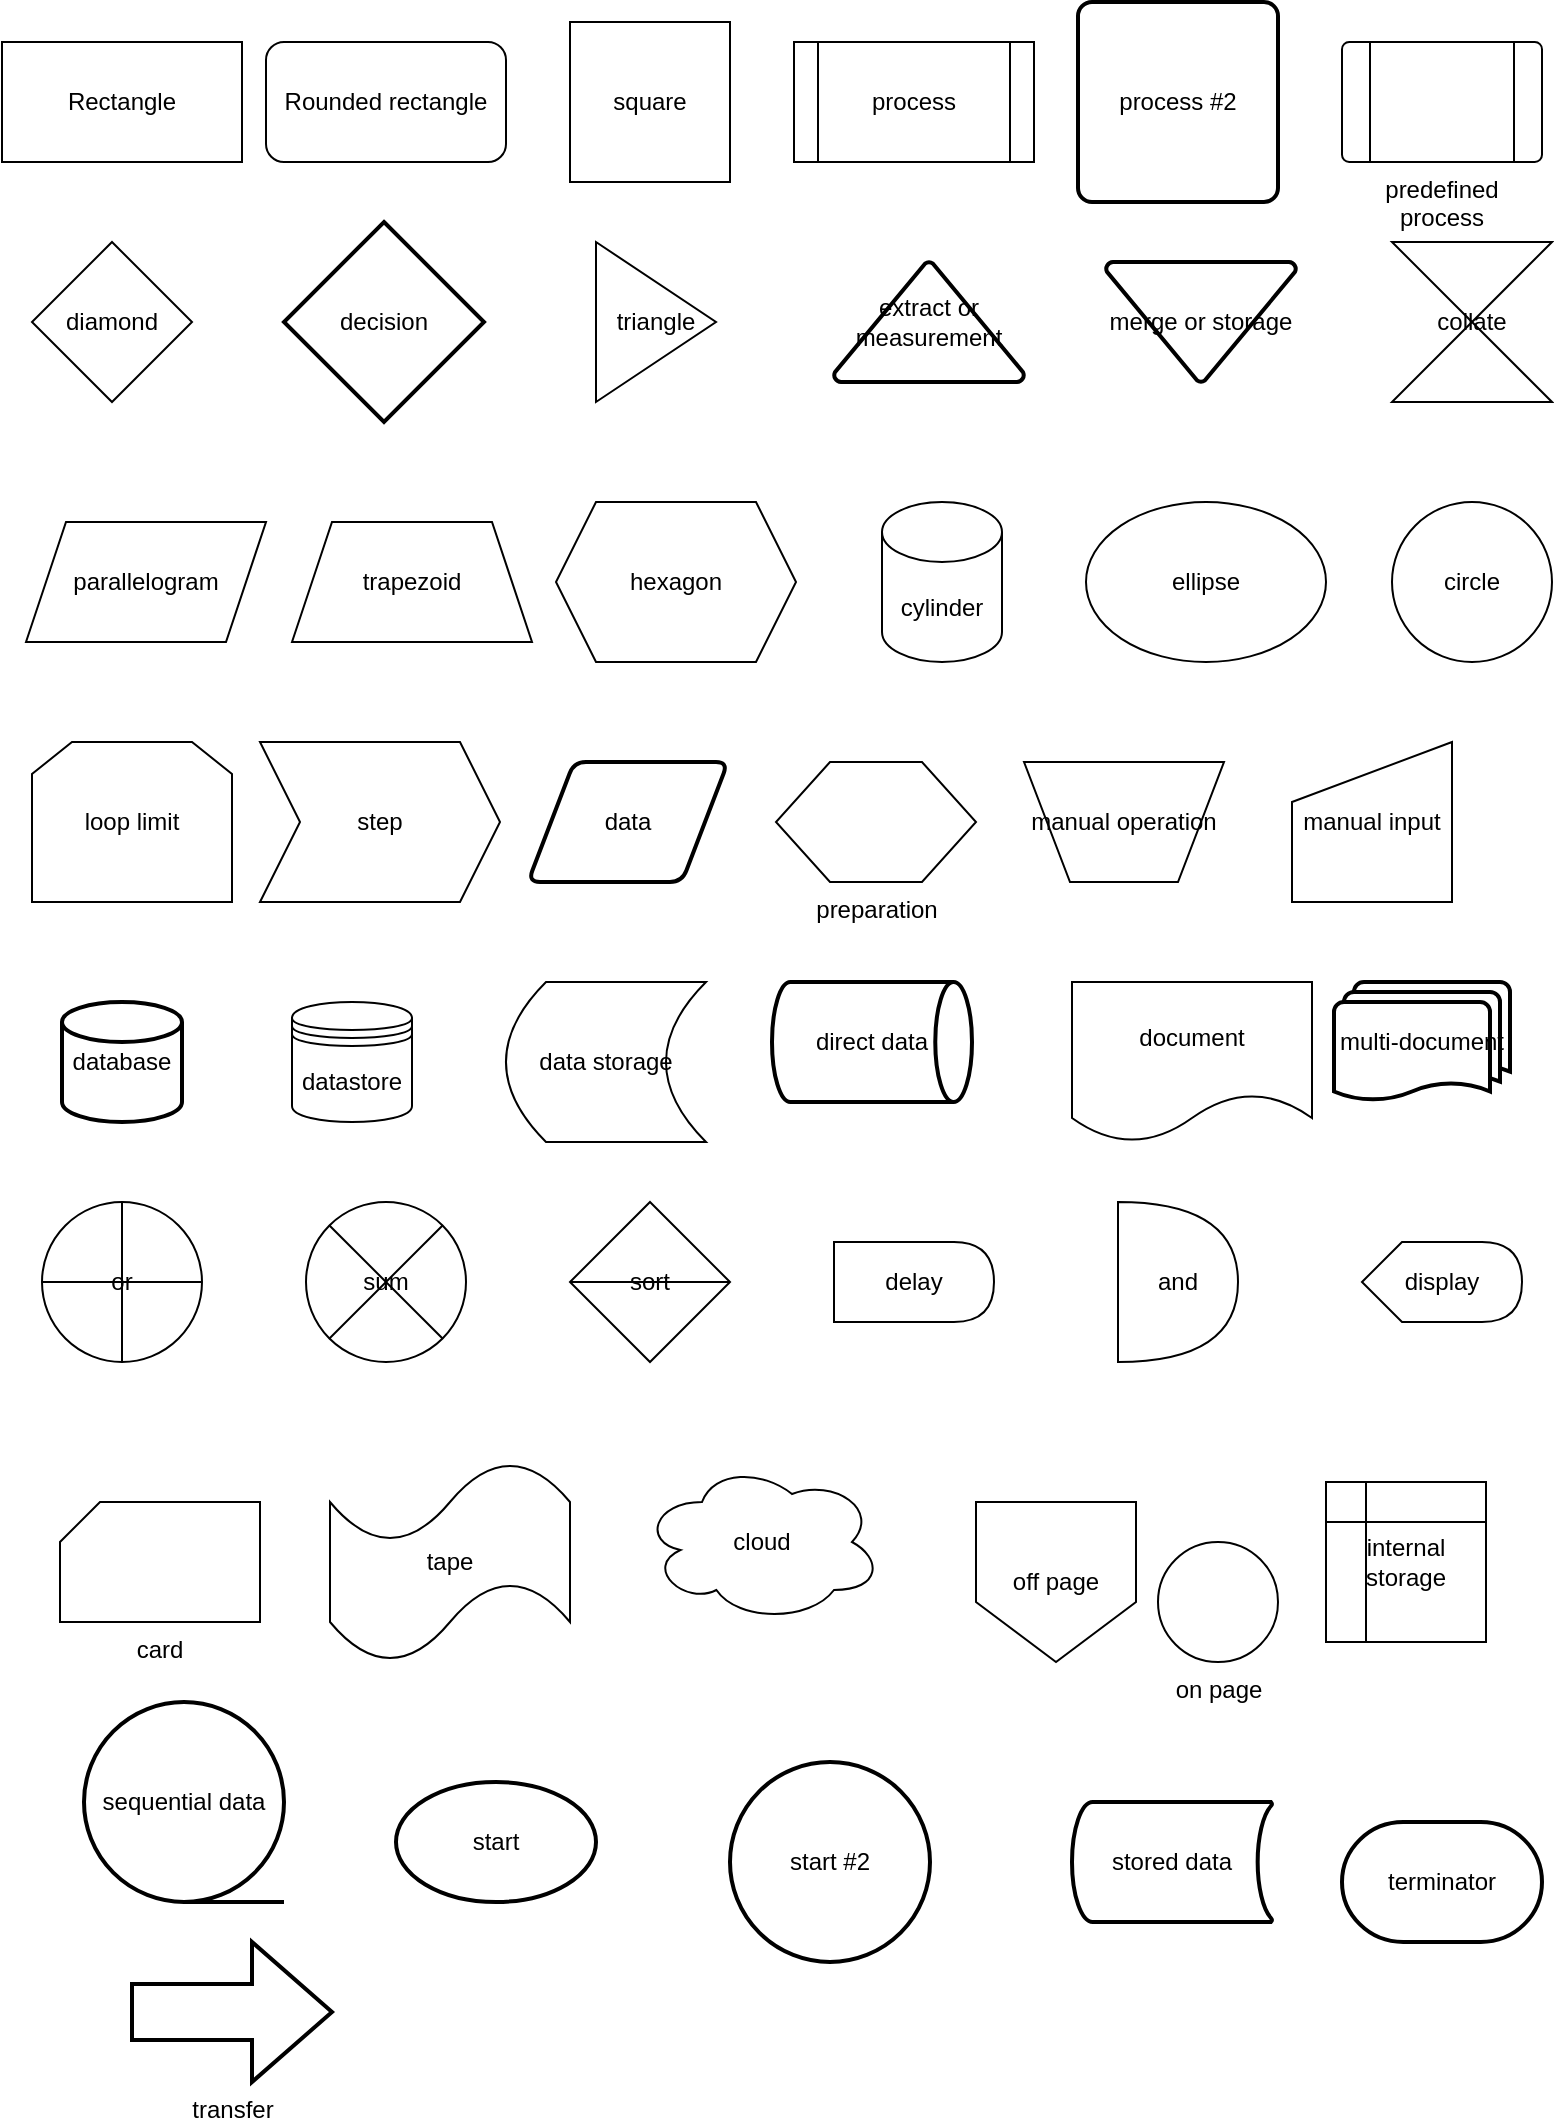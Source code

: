 <mxfile>
    <diagram name="Page-1" id="qyVyRBOUv8tLGJq3hrrM">
        <mxGraphModel dx="1263" dy="829" grid="1" gridSize="10" guides="1" tooltips="1" connect="1" arrows="1" fold="1" page="1" pageScale="1" pageWidth="850" pageHeight="1100" math="0" shadow="0">
            <root>
                <mxCell id="0"/>
                <mxCell id="1" parent="0"/>
                <mxCell id="2" value="Rectangle" style="rounded=0;whiteSpace=wrap;html=1;" vertex="1" parent="1">
                    <mxGeometry x="15" y="40" width="120" height="60" as="geometry"/>
                </mxCell>
                <mxCell id="3" value="Rounded rectangle" style="rounded=1;whiteSpace=wrap;html=1;" vertex="1" parent="1">
                    <mxGeometry x="147" y="40" width="120" height="60" as="geometry"/>
                </mxCell>
                <mxCell id="4" value="ellipse" style="ellipse;whiteSpace=wrap;html=1;" vertex="1" parent="1">
                    <mxGeometry x="557" y="270" width="120" height="80" as="geometry"/>
                </mxCell>
                <mxCell id="5" value="square" style="whiteSpace=wrap;html=1;aspect=fixed;" vertex="1" parent="1">
                    <mxGeometry x="299" y="30" width="80" height="80" as="geometry"/>
                </mxCell>
                <mxCell id="6" value="circle" style="ellipse;whiteSpace=wrap;html=1;aspect=fixed;" vertex="1" parent="1">
                    <mxGeometry x="710" y="270" width="80" height="80" as="geometry"/>
                </mxCell>
                <mxCell id="7" value="process" style="shape=process;whiteSpace=wrap;html=1;backgroundOutline=1;" vertex="1" parent="1">
                    <mxGeometry x="411" y="40" width="120" height="60" as="geometry"/>
                </mxCell>
                <mxCell id="8" value="diamond" style="rhombus;whiteSpace=wrap;html=1;" vertex="1" parent="1">
                    <mxGeometry x="30" y="140" width="80" height="80" as="geometry"/>
                </mxCell>
                <mxCell id="9" value="parallelogram" style="shape=parallelogram;perimeter=parallelogramPerimeter;whiteSpace=wrap;html=1;fixedSize=1;" vertex="1" parent="1">
                    <mxGeometry x="27" y="280" width="120" height="60" as="geometry"/>
                </mxCell>
                <mxCell id="10" value="hexagon" style="shape=hexagon;perimeter=hexagonPerimeter2;whiteSpace=wrap;html=1;fixedSize=1;" vertex="1" parent="1">
                    <mxGeometry x="292" y="270" width="120" height="80" as="geometry"/>
                </mxCell>
                <mxCell id="11" value="triangle" style="triangle;whiteSpace=wrap;html=1;" vertex="1" parent="1">
                    <mxGeometry x="312" y="140" width="60" height="80" as="geometry"/>
                </mxCell>
                <mxCell id="12" value="cylinder" style="shape=cylinder3;whiteSpace=wrap;html=1;boundedLbl=1;backgroundOutline=1;size=15;" vertex="1" parent="1">
                    <mxGeometry x="455" y="270" width="60" height="80" as="geometry"/>
                </mxCell>
                <mxCell id="13" value="cloud" style="ellipse;shape=cloud;whiteSpace=wrap;html=1;" vertex="1" parent="1">
                    <mxGeometry x="335" y="750" width="120" height="80" as="geometry"/>
                </mxCell>
                <mxCell id="14" value="document" style="shape=document;whiteSpace=wrap;html=1;boundedLbl=1;" vertex="1" parent="1">
                    <mxGeometry x="550" y="510" width="120" height="80" as="geometry"/>
                </mxCell>
                <mxCell id="15" value="internal storage" style="shape=internalStorage;whiteSpace=wrap;html=1;backgroundOutline=1;" vertex="1" parent="1">
                    <mxGeometry x="677" y="760" width="80" height="80" as="geometry"/>
                </mxCell>
                <mxCell id="16" value="step" style="shape=step;perimeter=stepPerimeter;whiteSpace=wrap;html=1;fixedSize=1;" vertex="1" parent="1">
                    <mxGeometry x="144" y="390" width="120" height="80" as="geometry"/>
                </mxCell>
                <mxCell id="17" value="trapezoid" style="shape=trapezoid;perimeter=trapezoidPerimeter;whiteSpace=wrap;html=1;fixedSize=1;" vertex="1" parent="1">
                    <mxGeometry x="160" y="280" width="120" height="60" as="geometry"/>
                </mxCell>
                <mxCell id="18" value="tape" style="shape=tape;whiteSpace=wrap;html=1;" vertex="1" parent="1">
                    <mxGeometry x="179" y="750" width="120" height="100" as="geometry"/>
                </mxCell>
                <mxCell id="19" value="data storage" style="shape=dataStorage;whiteSpace=wrap;html=1;fixedSize=1;" vertex="1" parent="1">
                    <mxGeometry x="267" y="510" width="100" height="80" as="geometry"/>
                </mxCell>
                <mxCell id="20" value="and" style="shape=or;whiteSpace=wrap;html=1;" vertex="1" parent="1">
                    <mxGeometry x="573" y="620" width="60" height="80" as="geometry"/>
                </mxCell>
                <mxCell id="21" value="manual input" style="shape=manualInput;whiteSpace=wrap;html=1;" vertex="1" parent="1">
                    <mxGeometry x="660" y="390" width="80" height="80" as="geometry"/>
                </mxCell>
                <mxCell id="22" value="loop limit" style="shape=loopLimit;whiteSpace=wrap;html=1;" vertex="1" parent="1">
                    <mxGeometry x="30" y="390" width="100" height="80" as="geometry"/>
                </mxCell>
                <mxCell id="23" value="off page" style="shape=offPageConnector;whiteSpace=wrap;html=1;" vertex="1" parent="1">
                    <mxGeometry x="502" y="770" width="80" height="80" as="geometry"/>
                </mxCell>
                <mxCell id="24" value="delay" style="shape=delay;whiteSpace=wrap;html=1;" vertex="1" parent="1">
                    <mxGeometry x="431" y="640" width="80" height="40" as="geometry"/>
                </mxCell>
                <mxCell id="25" value="display" style="shape=display;whiteSpace=wrap;html=1;" vertex="1" parent="1">
                    <mxGeometry x="695" y="640" width="80" height="40" as="geometry"/>
                </mxCell>
                <mxCell id="26" value="datastore" style="shape=datastore;whiteSpace=wrap;html=1;" vertex="1" parent="1">
                    <mxGeometry x="160" y="520" width="60" height="60" as="geometry"/>
                </mxCell>
                <mxCell id="27" value="or" style="shape=orEllipse;perimeter=ellipsePerimeter;whiteSpace=wrap;html=1;backgroundOutline=1;" vertex="1" parent="1">
                    <mxGeometry x="35" y="620" width="80" height="80" as="geometry"/>
                </mxCell>
                <mxCell id="28" value="sum" style="shape=sumEllipse;perimeter=ellipsePerimeter;whiteSpace=wrap;html=1;backgroundOutline=1;" vertex="1" parent="1">
                    <mxGeometry x="167" y="620" width="80" height="80" as="geometry"/>
                </mxCell>
                <mxCell id="29" value="sort" style="shape=sortShape;perimeter=rhombusPerimeter;whiteSpace=wrap;html=1;" vertex="1" parent="1">
                    <mxGeometry x="299" y="620" width="80" height="80" as="geometry"/>
                </mxCell>
                <mxCell id="30" value="collate" style="shape=collate;whiteSpace=wrap;html=1;" vertex="1" parent="1">
                    <mxGeometry x="710" y="140" width="80" height="80" as="geometry"/>
                </mxCell>
                <mxCell id="31" value="card" style="verticalLabelPosition=bottom;verticalAlign=top;html=1;shape=card;whiteSpace=wrap;size=20;arcSize=12;" vertex="1" parent="1">
                    <mxGeometry x="44" y="770" width="100" height="60" as="geometry"/>
                </mxCell>
                <mxCell id="32" value="data" style="shape=parallelogram;html=1;strokeWidth=2;perimeter=parallelogramPerimeter;whiteSpace=wrap;rounded=1;arcSize=12;size=0.23;" vertex="1" parent="1">
                    <mxGeometry x="278" y="400" width="100" height="60" as="geometry"/>
                </mxCell>
                <mxCell id="33" value="database" style="strokeWidth=2;html=1;shape=mxgraph.flowchart.database;whiteSpace=wrap;" vertex="1" parent="1">
                    <mxGeometry x="45" y="520" width="60" height="60" as="geometry"/>
                </mxCell>
                <mxCell id="34" value="decision" style="strokeWidth=2;html=1;shape=mxgraph.flowchart.decision;whiteSpace=wrap;" vertex="1" parent="1">
                    <mxGeometry x="156" y="130" width="100" height="100" as="geometry"/>
                </mxCell>
                <mxCell id="35" value="direct data" style="strokeWidth=2;html=1;shape=mxgraph.flowchart.direct_data;whiteSpace=wrap;" vertex="1" parent="1">
                    <mxGeometry x="400" y="510" width="100" height="60" as="geometry"/>
                </mxCell>
                <mxCell id="36" value="extract or measurement" style="strokeWidth=2;html=1;shape=mxgraph.flowchart.extract_or_measurement;whiteSpace=wrap;" vertex="1" parent="1">
                    <mxGeometry x="431" y="150" width="95" height="60" as="geometry"/>
                </mxCell>
                <mxCell id="37" value="manual operation" style="verticalLabelPosition=middle;verticalAlign=middle;html=1;shape=trapezoid;perimeter=trapezoidPerimeter;whiteSpace=wrap;size=0.23;arcSize=10;flipV=1;labelPosition=center;align=center;" vertex="1" parent="1">
                    <mxGeometry x="526" y="400" width="100" height="60" as="geometry"/>
                </mxCell>
                <mxCell id="38" value="merge or storage" style="strokeWidth=2;html=1;shape=mxgraph.flowchart.merge_or_storage;whiteSpace=wrap;" vertex="1" parent="1">
                    <mxGeometry x="567" y="150" width="95" height="60" as="geometry"/>
                </mxCell>
                <mxCell id="39" value="multi-document" style="strokeWidth=2;html=1;shape=mxgraph.flowchart.multi-document;whiteSpace=wrap;" vertex="1" parent="1">
                    <mxGeometry x="681" y="510" width="88" height="60" as="geometry"/>
                </mxCell>
                <mxCell id="40" value="on page" style="verticalLabelPosition=bottom;verticalAlign=top;html=1;shape=mxgraph.flowchart.on-page_reference;" vertex="1" parent="1">
                    <mxGeometry x="593" y="790" width="60" height="60" as="geometry"/>
                </mxCell>
                <mxCell id="41" value="predefined process" style="verticalLabelPosition=bottom;verticalAlign=top;html=1;shape=process;whiteSpace=wrap;rounded=1;size=0.14;arcSize=6;" vertex="1" parent="1">
                    <mxGeometry x="685" y="40" width="100" height="60" as="geometry"/>
                </mxCell>
                <mxCell id="42" value="preparation" style="verticalLabelPosition=bottom;verticalAlign=top;html=1;shape=hexagon;perimeter=hexagonPerimeter2;arcSize=6;size=0.27;" vertex="1" parent="1">
                    <mxGeometry x="402" y="400" width="100" height="60" as="geometry"/>
                </mxCell>
                <mxCell id="43" value="process #2" style="rounded=1;whiteSpace=wrap;html=1;absoluteArcSize=1;arcSize=14;strokeWidth=2;" vertex="1" parent="1">
                    <mxGeometry x="553" y="20" width="100" height="100" as="geometry"/>
                </mxCell>
                <mxCell id="45" value="sequential data" style="strokeWidth=2;html=1;shape=mxgraph.flowchart.sequential_data;whiteSpace=wrap;" vertex="1" parent="1">
                    <mxGeometry x="56" y="870" width="100" height="100" as="geometry"/>
                </mxCell>
                <mxCell id="46" value="start" style="strokeWidth=2;html=1;shape=mxgraph.flowchart.start_1;whiteSpace=wrap;" vertex="1" parent="1">
                    <mxGeometry x="212" y="910" width="100" height="60" as="geometry"/>
                </mxCell>
                <mxCell id="47" value="start #2" style="strokeWidth=2;html=1;shape=mxgraph.flowchart.start_2;whiteSpace=wrap;" vertex="1" parent="1">
                    <mxGeometry x="379" y="900" width="100" height="100" as="geometry"/>
                </mxCell>
                <mxCell id="48" value="stored data" style="strokeWidth=2;html=1;shape=mxgraph.flowchart.stored_data;whiteSpace=wrap;" vertex="1" parent="1">
                    <mxGeometry x="550" y="920" width="100" height="60" as="geometry"/>
                </mxCell>
                <mxCell id="49" value="terminator" style="strokeWidth=2;html=1;shape=mxgraph.flowchart.terminator;whiteSpace=wrap;" vertex="1" parent="1">
                    <mxGeometry x="685" y="930" width="100" height="60" as="geometry"/>
                </mxCell>
                <mxCell id="50" value="transfer" style="verticalLabelPosition=bottom;verticalAlign=top;html=1;strokeWidth=2;shape=mxgraph.arrows2.arrow;dy=0.6;dx=40;notch=0;" vertex="1" parent="1">
                    <mxGeometry x="80" y="990" width="100" height="70" as="geometry"/>
                </mxCell>
            </root>
        </mxGraphModel>
    </diagram>
</mxfile>